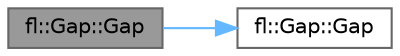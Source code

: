 digraph "fl::Gap::Gap"
{
 // INTERACTIVE_SVG=YES
 // LATEX_PDF_SIZE
  bgcolor="transparent";
  edge [fontname=Helvetica,fontsize=10,labelfontname=Helvetica,labelfontsize=10];
  node [fontname=Helvetica,fontsize=10,shape=box,height=0.2,width=0.4];
  rankdir="LR";
  Node1 [id="Node000001",label="fl::Gap::Gap",height=0.2,width=0.4,color="gray40", fillcolor="grey60", style="filled", fontcolor="black",tooltip=" "];
  Node1 -> Node2 [id="edge1_Node000001_Node000002",color="steelblue1",style="solid",tooltip=" "];
  Node2 [id="Node000002",label="fl::Gap::Gap",height=0.2,width=0.4,color="grey40", fillcolor="white", style="filled",URL="$dd/deb/structfl_1_1_gap_acbca86303fa9fb3591523032c58ac263.html#acbca86303fa9fb3591523032c58ac263",tooltip=" "];
}
